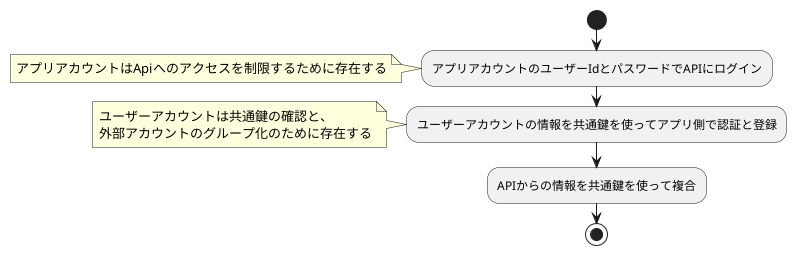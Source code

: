 @startuml 認証フロー

start
:アプリアカウントのユーザーIdとパスワードでAPIにログイン;
note left
アプリアカウントはApiへのアクセスを制限するために存在する
endnote
:ユーザーアカウントの情報を共通鍵を使ってアプリ側で認証と登録;
note left
ユーザーアカウントは共通鍵の確認と、
外部アカウントのグループ化のために存在する
endnote
:APIからの情報を共通鍵を使って複合;
stop

@enduml